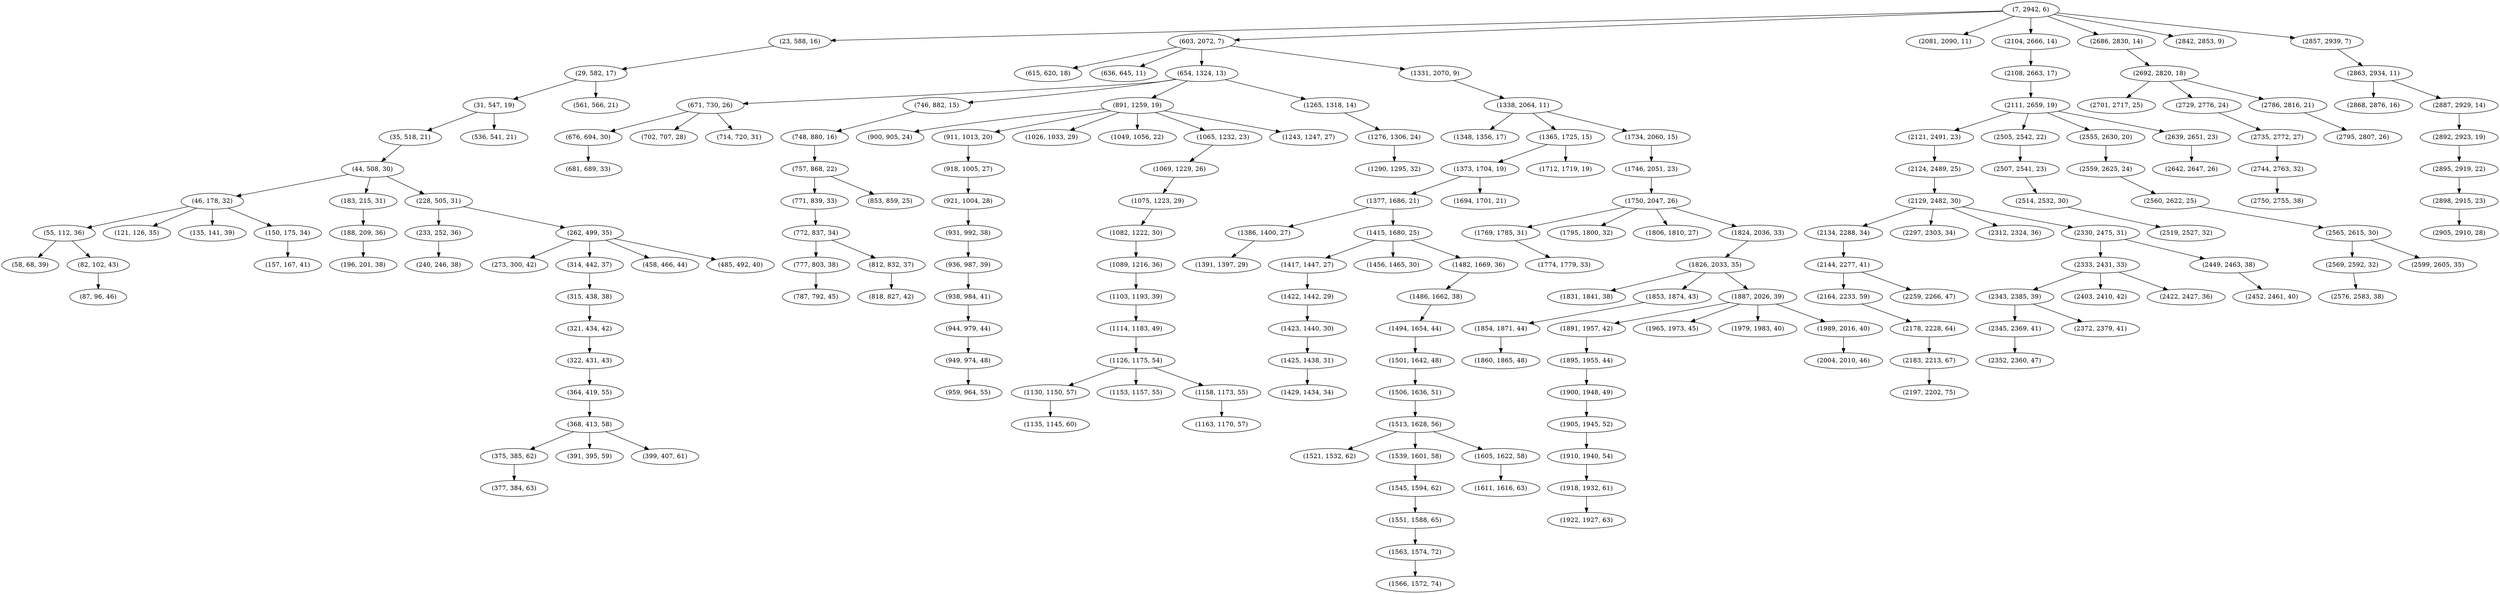 digraph tree {
    "(7, 2942, 6)";
    "(23, 588, 16)";
    "(29, 582, 17)";
    "(31, 547, 19)";
    "(35, 518, 21)";
    "(44, 508, 30)";
    "(46, 178, 32)";
    "(55, 112, 36)";
    "(58, 68, 39)";
    "(82, 102, 43)";
    "(87, 96, 46)";
    "(121, 126, 35)";
    "(135, 141, 39)";
    "(150, 175, 34)";
    "(157, 167, 41)";
    "(183, 215, 31)";
    "(188, 209, 36)";
    "(196, 201, 38)";
    "(228, 505, 31)";
    "(233, 252, 36)";
    "(240, 246, 38)";
    "(262, 499, 35)";
    "(273, 300, 42)";
    "(314, 442, 37)";
    "(315, 438, 38)";
    "(321, 434, 42)";
    "(322, 431, 43)";
    "(364, 419, 55)";
    "(368, 413, 58)";
    "(375, 385, 62)";
    "(377, 384, 63)";
    "(391, 395, 59)";
    "(399, 407, 61)";
    "(458, 466, 44)";
    "(485, 492, 40)";
    "(536, 541, 21)";
    "(561, 566, 21)";
    "(603, 2072, 7)";
    "(615, 620, 18)";
    "(636, 645, 11)";
    "(654, 1324, 13)";
    "(671, 730, 26)";
    "(676, 694, 30)";
    "(681, 689, 33)";
    "(702, 707, 28)";
    "(714, 720, 31)";
    "(746, 882, 15)";
    "(748, 880, 16)";
    "(757, 868, 22)";
    "(771, 839, 33)";
    "(772, 837, 34)";
    "(777, 803, 38)";
    "(787, 792, 45)";
    "(812, 832, 37)";
    "(818, 827, 42)";
    "(853, 859, 25)";
    "(891, 1259, 19)";
    "(900, 905, 24)";
    "(911, 1013, 20)";
    "(918, 1005, 27)";
    "(921, 1004, 28)";
    "(931, 992, 38)";
    "(936, 987, 39)";
    "(938, 984, 41)";
    "(944, 979, 44)";
    "(949, 974, 48)";
    "(959, 964, 55)";
    "(1026, 1033, 29)";
    "(1049, 1056, 22)";
    "(1065, 1232, 23)";
    "(1069, 1229, 26)";
    "(1075, 1223, 29)";
    "(1082, 1222, 30)";
    "(1089, 1216, 36)";
    "(1103, 1193, 39)";
    "(1114, 1183, 49)";
    "(1126, 1175, 54)";
    "(1130, 1150, 57)";
    "(1135, 1145, 60)";
    "(1153, 1157, 55)";
    "(1158, 1173, 55)";
    "(1163, 1170, 57)";
    "(1243, 1247, 27)";
    "(1265, 1318, 14)";
    "(1276, 1306, 24)";
    "(1290, 1295, 32)";
    "(1331, 2070, 9)";
    "(1338, 2064, 11)";
    "(1348, 1356, 17)";
    "(1365, 1725, 15)";
    "(1373, 1704, 19)";
    "(1377, 1686, 21)";
    "(1386, 1400, 27)";
    "(1391, 1397, 29)";
    "(1415, 1680, 25)";
    "(1417, 1447, 27)";
    "(1422, 1442, 29)";
    "(1423, 1440, 30)";
    "(1425, 1438, 31)";
    "(1429, 1434, 34)";
    "(1456, 1465, 30)";
    "(1482, 1669, 36)";
    "(1486, 1662, 38)";
    "(1494, 1654, 44)";
    "(1501, 1642, 48)";
    "(1506, 1636, 51)";
    "(1513, 1628, 56)";
    "(1521, 1532, 62)";
    "(1539, 1601, 58)";
    "(1545, 1594, 62)";
    "(1551, 1588, 65)";
    "(1563, 1574, 72)";
    "(1566, 1572, 74)";
    "(1605, 1622, 58)";
    "(1611, 1616, 63)";
    "(1694, 1701, 21)";
    "(1712, 1719, 19)";
    "(1734, 2060, 15)";
    "(1746, 2051, 23)";
    "(1750, 2047, 26)";
    "(1769, 1785, 31)";
    "(1774, 1779, 33)";
    "(1795, 1800, 32)";
    "(1806, 1810, 27)";
    "(1824, 2036, 33)";
    "(1826, 2033, 35)";
    "(1831, 1841, 38)";
    "(1853, 1874, 43)";
    "(1854, 1871, 44)";
    "(1860, 1865, 48)";
    "(1887, 2026, 39)";
    "(1891, 1957, 42)";
    "(1895, 1955, 44)";
    "(1900, 1948, 49)";
    "(1905, 1945, 52)";
    "(1910, 1940, 54)";
    "(1918, 1932, 61)";
    "(1922, 1927, 63)";
    "(1965, 1973, 45)";
    "(1979, 1983, 40)";
    "(1989, 2016, 40)";
    "(2004, 2010, 46)";
    "(2081, 2090, 11)";
    "(2104, 2666, 14)";
    "(2108, 2663, 17)";
    "(2111, 2659, 19)";
    "(2121, 2491, 23)";
    "(2124, 2489, 25)";
    "(2129, 2482, 30)";
    "(2134, 2288, 34)";
    "(2144, 2277, 41)";
    "(2164, 2233, 59)";
    "(2178, 2228, 64)";
    "(2183, 2213, 67)";
    "(2197, 2202, 75)";
    "(2259, 2266, 47)";
    "(2297, 2303, 34)";
    "(2312, 2324, 36)";
    "(2330, 2475, 31)";
    "(2333, 2431, 33)";
    "(2343, 2385, 39)";
    "(2345, 2369, 41)";
    "(2352, 2360, 47)";
    "(2372, 2379, 41)";
    "(2403, 2410, 42)";
    "(2422, 2427, 36)";
    "(2449, 2463, 38)";
    "(2452, 2461, 40)";
    "(2505, 2542, 22)";
    "(2507, 2541, 23)";
    "(2514, 2532, 30)";
    "(2519, 2527, 32)";
    "(2555, 2630, 20)";
    "(2559, 2625, 24)";
    "(2560, 2622, 25)";
    "(2565, 2615, 30)";
    "(2569, 2592, 32)";
    "(2576, 2583, 38)";
    "(2599, 2605, 35)";
    "(2639, 2651, 23)";
    "(2642, 2647, 26)";
    "(2686, 2830, 14)";
    "(2692, 2820, 18)";
    "(2701, 2717, 25)";
    "(2729, 2776, 24)";
    "(2735, 2772, 27)";
    "(2744, 2763, 32)";
    "(2750, 2755, 38)";
    "(2786, 2816, 21)";
    "(2795, 2807, 26)";
    "(2842, 2853, 9)";
    "(2857, 2939, 7)";
    "(2863, 2934, 11)";
    "(2868, 2876, 16)";
    "(2887, 2929, 14)";
    "(2892, 2923, 19)";
    "(2895, 2919, 22)";
    "(2898, 2915, 23)";
    "(2905, 2910, 28)";
    "(7, 2942, 6)" -> "(23, 588, 16)";
    "(7, 2942, 6)" -> "(603, 2072, 7)";
    "(7, 2942, 6)" -> "(2081, 2090, 11)";
    "(7, 2942, 6)" -> "(2104, 2666, 14)";
    "(7, 2942, 6)" -> "(2686, 2830, 14)";
    "(7, 2942, 6)" -> "(2842, 2853, 9)";
    "(7, 2942, 6)" -> "(2857, 2939, 7)";
    "(23, 588, 16)" -> "(29, 582, 17)";
    "(29, 582, 17)" -> "(31, 547, 19)";
    "(29, 582, 17)" -> "(561, 566, 21)";
    "(31, 547, 19)" -> "(35, 518, 21)";
    "(31, 547, 19)" -> "(536, 541, 21)";
    "(35, 518, 21)" -> "(44, 508, 30)";
    "(44, 508, 30)" -> "(46, 178, 32)";
    "(44, 508, 30)" -> "(183, 215, 31)";
    "(44, 508, 30)" -> "(228, 505, 31)";
    "(46, 178, 32)" -> "(55, 112, 36)";
    "(46, 178, 32)" -> "(121, 126, 35)";
    "(46, 178, 32)" -> "(135, 141, 39)";
    "(46, 178, 32)" -> "(150, 175, 34)";
    "(55, 112, 36)" -> "(58, 68, 39)";
    "(55, 112, 36)" -> "(82, 102, 43)";
    "(82, 102, 43)" -> "(87, 96, 46)";
    "(150, 175, 34)" -> "(157, 167, 41)";
    "(183, 215, 31)" -> "(188, 209, 36)";
    "(188, 209, 36)" -> "(196, 201, 38)";
    "(228, 505, 31)" -> "(233, 252, 36)";
    "(228, 505, 31)" -> "(262, 499, 35)";
    "(233, 252, 36)" -> "(240, 246, 38)";
    "(262, 499, 35)" -> "(273, 300, 42)";
    "(262, 499, 35)" -> "(314, 442, 37)";
    "(262, 499, 35)" -> "(458, 466, 44)";
    "(262, 499, 35)" -> "(485, 492, 40)";
    "(314, 442, 37)" -> "(315, 438, 38)";
    "(315, 438, 38)" -> "(321, 434, 42)";
    "(321, 434, 42)" -> "(322, 431, 43)";
    "(322, 431, 43)" -> "(364, 419, 55)";
    "(364, 419, 55)" -> "(368, 413, 58)";
    "(368, 413, 58)" -> "(375, 385, 62)";
    "(368, 413, 58)" -> "(391, 395, 59)";
    "(368, 413, 58)" -> "(399, 407, 61)";
    "(375, 385, 62)" -> "(377, 384, 63)";
    "(603, 2072, 7)" -> "(615, 620, 18)";
    "(603, 2072, 7)" -> "(636, 645, 11)";
    "(603, 2072, 7)" -> "(654, 1324, 13)";
    "(603, 2072, 7)" -> "(1331, 2070, 9)";
    "(654, 1324, 13)" -> "(671, 730, 26)";
    "(654, 1324, 13)" -> "(746, 882, 15)";
    "(654, 1324, 13)" -> "(891, 1259, 19)";
    "(654, 1324, 13)" -> "(1265, 1318, 14)";
    "(671, 730, 26)" -> "(676, 694, 30)";
    "(671, 730, 26)" -> "(702, 707, 28)";
    "(671, 730, 26)" -> "(714, 720, 31)";
    "(676, 694, 30)" -> "(681, 689, 33)";
    "(746, 882, 15)" -> "(748, 880, 16)";
    "(748, 880, 16)" -> "(757, 868, 22)";
    "(757, 868, 22)" -> "(771, 839, 33)";
    "(757, 868, 22)" -> "(853, 859, 25)";
    "(771, 839, 33)" -> "(772, 837, 34)";
    "(772, 837, 34)" -> "(777, 803, 38)";
    "(772, 837, 34)" -> "(812, 832, 37)";
    "(777, 803, 38)" -> "(787, 792, 45)";
    "(812, 832, 37)" -> "(818, 827, 42)";
    "(891, 1259, 19)" -> "(900, 905, 24)";
    "(891, 1259, 19)" -> "(911, 1013, 20)";
    "(891, 1259, 19)" -> "(1026, 1033, 29)";
    "(891, 1259, 19)" -> "(1049, 1056, 22)";
    "(891, 1259, 19)" -> "(1065, 1232, 23)";
    "(891, 1259, 19)" -> "(1243, 1247, 27)";
    "(911, 1013, 20)" -> "(918, 1005, 27)";
    "(918, 1005, 27)" -> "(921, 1004, 28)";
    "(921, 1004, 28)" -> "(931, 992, 38)";
    "(931, 992, 38)" -> "(936, 987, 39)";
    "(936, 987, 39)" -> "(938, 984, 41)";
    "(938, 984, 41)" -> "(944, 979, 44)";
    "(944, 979, 44)" -> "(949, 974, 48)";
    "(949, 974, 48)" -> "(959, 964, 55)";
    "(1065, 1232, 23)" -> "(1069, 1229, 26)";
    "(1069, 1229, 26)" -> "(1075, 1223, 29)";
    "(1075, 1223, 29)" -> "(1082, 1222, 30)";
    "(1082, 1222, 30)" -> "(1089, 1216, 36)";
    "(1089, 1216, 36)" -> "(1103, 1193, 39)";
    "(1103, 1193, 39)" -> "(1114, 1183, 49)";
    "(1114, 1183, 49)" -> "(1126, 1175, 54)";
    "(1126, 1175, 54)" -> "(1130, 1150, 57)";
    "(1126, 1175, 54)" -> "(1153, 1157, 55)";
    "(1126, 1175, 54)" -> "(1158, 1173, 55)";
    "(1130, 1150, 57)" -> "(1135, 1145, 60)";
    "(1158, 1173, 55)" -> "(1163, 1170, 57)";
    "(1265, 1318, 14)" -> "(1276, 1306, 24)";
    "(1276, 1306, 24)" -> "(1290, 1295, 32)";
    "(1331, 2070, 9)" -> "(1338, 2064, 11)";
    "(1338, 2064, 11)" -> "(1348, 1356, 17)";
    "(1338, 2064, 11)" -> "(1365, 1725, 15)";
    "(1338, 2064, 11)" -> "(1734, 2060, 15)";
    "(1365, 1725, 15)" -> "(1373, 1704, 19)";
    "(1365, 1725, 15)" -> "(1712, 1719, 19)";
    "(1373, 1704, 19)" -> "(1377, 1686, 21)";
    "(1373, 1704, 19)" -> "(1694, 1701, 21)";
    "(1377, 1686, 21)" -> "(1386, 1400, 27)";
    "(1377, 1686, 21)" -> "(1415, 1680, 25)";
    "(1386, 1400, 27)" -> "(1391, 1397, 29)";
    "(1415, 1680, 25)" -> "(1417, 1447, 27)";
    "(1415, 1680, 25)" -> "(1456, 1465, 30)";
    "(1415, 1680, 25)" -> "(1482, 1669, 36)";
    "(1417, 1447, 27)" -> "(1422, 1442, 29)";
    "(1422, 1442, 29)" -> "(1423, 1440, 30)";
    "(1423, 1440, 30)" -> "(1425, 1438, 31)";
    "(1425, 1438, 31)" -> "(1429, 1434, 34)";
    "(1482, 1669, 36)" -> "(1486, 1662, 38)";
    "(1486, 1662, 38)" -> "(1494, 1654, 44)";
    "(1494, 1654, 44)" -> "(1501, 1642, 48)";
    "(1501, 1642, 48)" -> "(1506, 1636, 51)";
    "(1506, 1636, 51)" -> "(1513, 1628, 56)";
    "(1513, 1628, 56)" -> "(1521, 1532, 62)";
    "(1513, 1628, 56)" -> "(1539, 1601, 58)";
    "(1513, 1628, 56)" -> "(1605, 1622, 58)";
    "(1539, 1601, 58)" -> "(1545, 1594, 62)";
    "(1545, 1594, 62)" -> "(1551, 1588, 65)";
    "(1551, 1588, 65)" -> "(1563, 1574, 72)";
    "(1563, 1574, 72)" -> "(1566, 1572, 74)";
    "(1605, 1622, 58)" -> "(1611, 1616, 63)";
    "(1734, 2060, 15)" -> "(1746, 2051, 23)";
    "(1746, 2051, 23)" -> "(1750, 2047, 26)";
    "(1750, 2047, 26)" -> "(1769, 1785, 31)";
    "(1750, 2047, 26)" -> "(1795, 1800, 32)";
    "(1750, 2047, 26)" -> "(1806, 1810, 27)";
    "(1750, 2047, 26)" -> "(1824, 2036, 33)";
    "(1769, 1785, 31)" -> "(1774, 1779, 33)";
    "(1824, 2036, 33)" -> "(1826, 2033, 35)";
    "(1826, 2033, 35)" -> "(1831, 1841, 38)";
    "(1826, 2033, 35)" -> "(1853, 1874, 43)";
    "(1826, 2033, 35)" -> "(1887, 2026, 39)";
    "(1853, 1874, 43)" -> "(1854, 1871, 44)";
    "(1854, 1871, 44)" -> "(1860, 1865, 48)";
    "(1887, 2026, 39)" -> "(1891, 1957, 42)";
    "(1887, 2026, 39)" -> "(1965, 1973, 45)";
    "(1887, 2026, 39)" -> "(1979, 1983, 40)";
    "(1887, 2026, 39)" -> "(1989, 2016, 40)";
    "(1891, 1957, 42)" -> "(1895, 1955, 44)";
    "(1895, 1955, 44)" -> "(1900, 1948, 49)";
    "(1900, 1948, 49)" -> "(1905, 1945, 52)";
    "(1905, 1945, 52)" -> "(1910, 1940, 54)";
    "(1910, 1940, 54)" -> "(1918, 1932, 61)";
    "(1918, 1932, 61)" -> "(1922, 1927, 63)";
    "(1989, 2016, 40)" -> "(2004, 2010, 46)";
    "(2104, 2666, 14)" -> "(2108, 2663, 17)";
    "(2108, 2663, 17)" -> "(2111, 2659, 19)";
    "(2111, 2659, 19)" -> "(2121, 2491, 23)";
    "(2111, 2659, 19)" -> "(2505, 2542, 22)";
    "(2111, 2659, 19)" -> "(2555, 2630, 20)";
    "(2111, 2659, 19)" -> "(2639, 2651, 23)";
    "(2121, 2491, 23)" -> "(2124, 2489, 25)";
    "(2124, 2489, 25)" -> "(2129, 2482, 30)";
    "(2129, 2482, 30)" -> "(2134, 2288, 34)";
    "(2129, 2482, 30)" -> "(2297, 2303, 34)";
    "(2129, 2482, 30)" -> "(2312, 2324, 36)";
    "(2129, 2482, 30)" -> "(2330, 2475, 31)";
    "(2134, 2288, 34)" -> "(2144, 2277, 41)";
    "(2144, 2277, 41)" -> "(2164, 2233, 59)";
    "(2144, 2277, 41)" -> "(2259, 2266, 47)";
    "(2164, 2233, 59)" -> "(2178, 2228, 64)";
    "(2178, 2228, 64)" -> "(2183, 2213, 67)";
    "(2183, 2213, 67)" -> "(2197, 2202, 75)";
    "(2330, 2475, 31)" -> "(2333, 2431, 33)";
    "(2330, 2475, 31)" -> "(2449, 2463, 38)";
    "(2333, 2431, 33)" -> "(2343, 2385, 39)";
    "(2333, 2431, 33)" -> "(2403, 2410, 42)";
    "(2333, 2431, 33)" -> "(2422, 2427, 36)";
    "(2343, 2385, 39)" -> "(2345, 2369, 41)";
    "(2343, 2385, 39)" -> "(2372, 2379, 41)";
    "(2345, 2369, 41)" -> "(2352, 2360, 47)";
    "(2449, 2463, 38)" -> "(2452, 2461, 40)";
    "(2505, 2542, 22)" -> "(2507, 2541, 23)";
    "(2507, 2541, 23)" -> "(2514, 2532, 30)";
    "(2514, 2532, 30)" -> "(2519, 2527, 32)";
    "(2555, 2630, 20)" -> "(2559, 2625, 24)";
    "(2559, 2625, 24)" -> "(2560, 2622, 25)";
    "(2560, 2622, 25)" -> "(2565, 2615, 30)";
    "(2565, 2615, 30)" -> "(2569, 2592, 32)";
    "(2565, 2615, 30)" -> "(2599, 2605, 35)";
    "(2569, 2592, 32)" -> "(2576, 2583, 38)";
    "(2639, 2651, 23)" -> "(2642, 2647, 26)";
    "(2686, 2830, 14)" -> "(2692, 2820, 18)";
    "(2692, 2820, 18)" -> "(2701, 2717, 25)";
    "(2692, 2820, 18)" -> "(2729, 2776, 24)";
    "(2692, 2820, 18)" -> "(2786, 2816, 21)";
    "(2729, 2776, 24)" -> "(2735, 2772, 27)";
    "(2735, 2772, 27)" -> "(2744, 2763, 32)";
    "(2744, 2763, 32)" -> "(2750, 2755, 38)";
    "(2786, 2816, 21)" -> "(2795, 2807, 26)";
    "(2857, 2939, 7)" -> "(2863, 2934, 11)";
    "(2863, 2934, 11)" -> "(2868, 2876, 16)";
    "(2863, 2934, 11)" -> "(2887, 2929, 14)";
    "(2887, 2929, 14)" -> "(2892, 2923, 19)";
    "(2892, 2923, 19)" -> "(2895, 2919, 22)";
    "(2895, 2919, 22)" -> "(2898, 2915, 23)";
    "(2898, 2915, 23)" -> "(2905, 2910, 28)";
}
